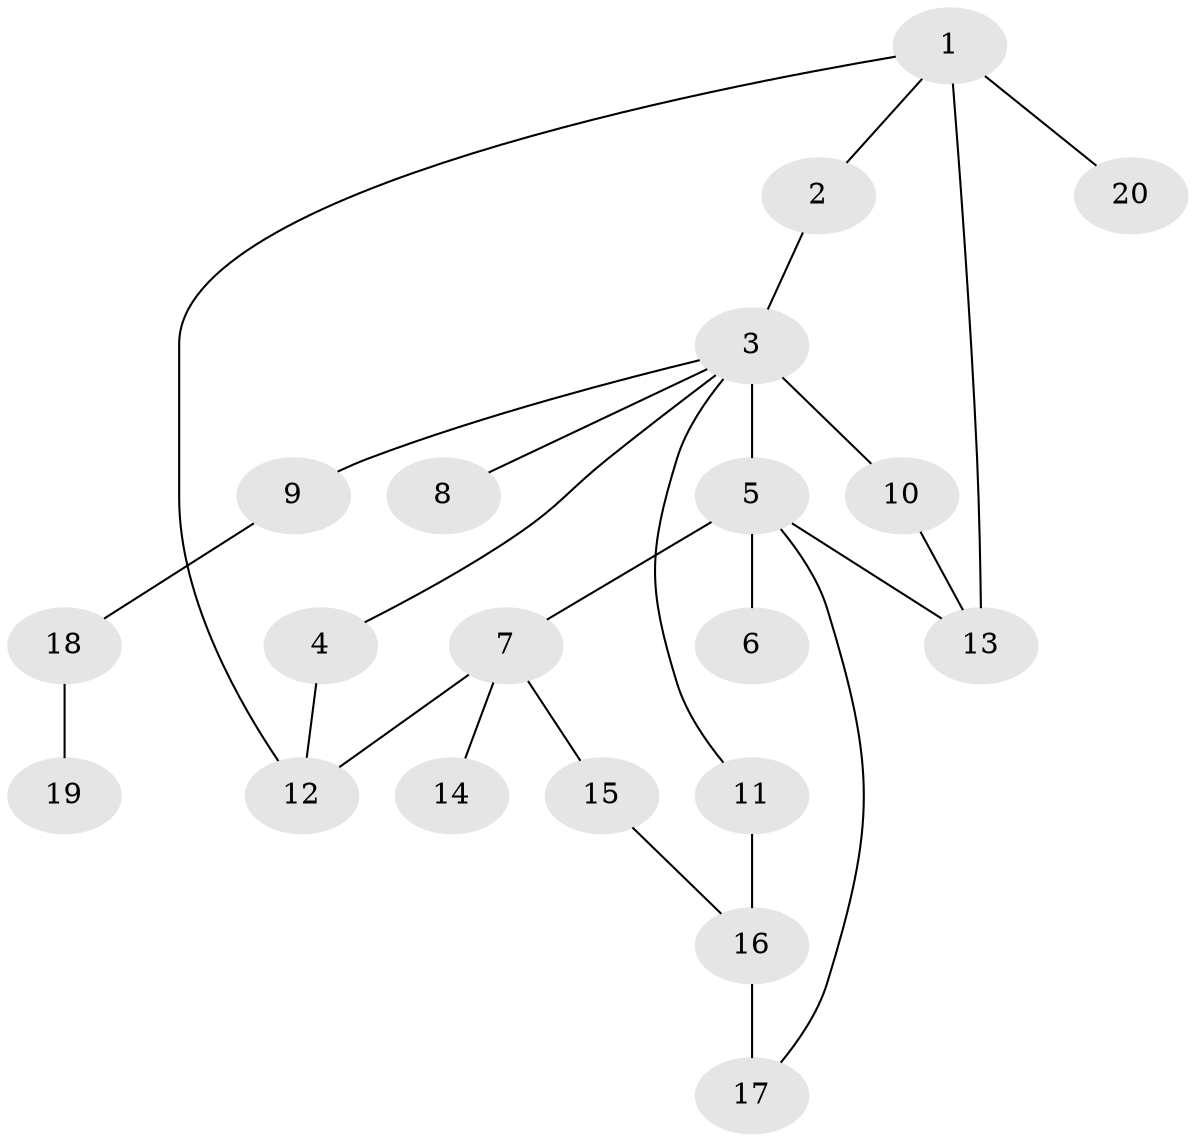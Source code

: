 // original degree distribution, {6: 0.04, 3: 0.12, 11: 0.02, 1: 0.52, 4: 0.06, 8: 0.02, 2: 0.2, 5: 0.02}
// Generated by graph-tools (version 1.1) at 2025/50/03/04/25 22:50:15]
// undirected, 20 vertices, 25 edges
graph export_dot {
  node [color=gray90,style=filled];
  1;
  2;
  3;
  4;
  5;
  6;
  7;
  8;
  9;
  10;
  11;
  12;
  13;
  14;
  15;
  16;
  17;
  18;
  19;
  20;
  1 -- 2 [weight=1.0];
  1 -- 12 [weight=1.0];
  1 -- 13 [weight=1.0];
  1 -- 20 [weight=1.0];
  2 -- 3 [weight=1.0];
  3 -- 4 [weight=1.0];
  3 -- 5 [weight=1.0];
  3 -- 8 [weight=1.0];
  3 -- 9 [weight=1.0];
  3 -- 10 [weight=3.0];
  3 -- 11 [weight=1.0];
  4 -- 12 [weight=1.0];
  5 -- 6 [weight=1.0];
  5 -- 7 [weight=1.0];
  5 -- 13 [weight=1.0];
  5 -- 17 [weight=1.0];
  7 -- 12 [weight=1.0];
  7 -- 14 [weight=1.0];
  7 -- 15 [weight=1.0];
  9 -- 18 [weight=1.0];
  10 -- 13 [weight=1.0];
  11 -- 16 [weight=1.0];
  15 -- 16 [weight=1.0];
  16 -- 17 [weight=3.0];
  18 -- 19 [weight=1.0];
}
